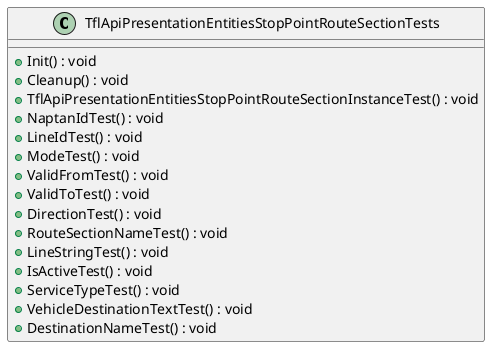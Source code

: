 @startuml
class TflApiPresentationEntitiesStopPointRouteSectionTests {
    + Init() : void
    + Cleanup() : void
    + TflApiPresentationEntitiesStopPointRouteSectionInstanceTest() : void
    + NaptanIdTest() : void
    + LineIdTest() : void
    + ModeTest() : void
    + ValidFromTest() : void
    + ValidToTest() : void
    + DirectionTest() : void
    + RouteSectionNameTest() : void
    + LineStringTest() : void
    + IsActiveTest() : void
    + ServiceTypeTest() : void
    + VehicleDestinationTextTest() : void
    + DestinationNameTest() : void
}
@enduml
